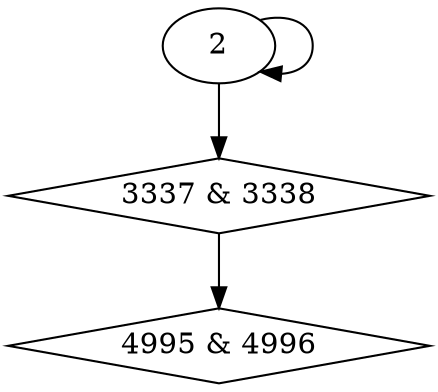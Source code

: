 digraph {
0 [label = "3337 & 3338", shape = diamond];
1 [label = "4995 & 4996", shape = diamond];
2 -> 0;
0 -> 1;
2 -> 2;
}
